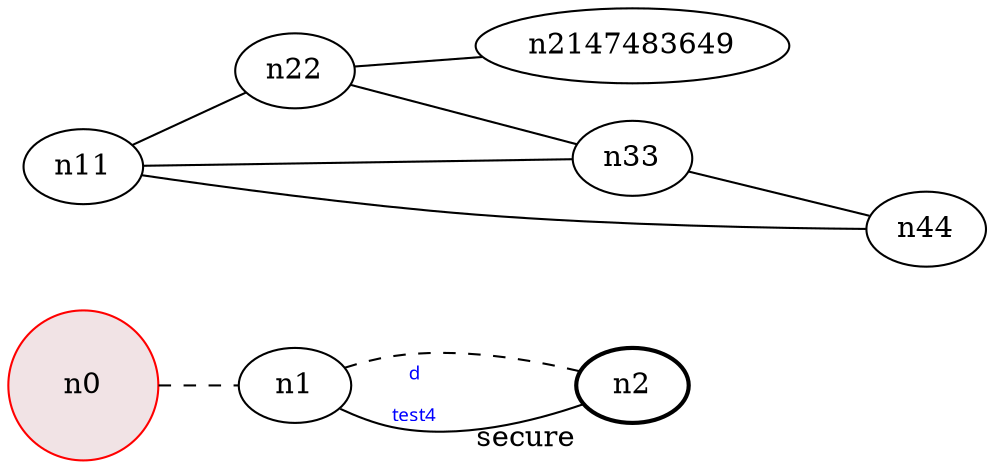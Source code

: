 graph test4 {
	rankdir=LR;
	fontcolor=blue; /* c0; c1; c0 -- c1 */
	n0 [style=dotted, fillcolor="#9223372036854775808"]; // c2; c3; c2 -- c3
	n0 [height=1, width=1, color=red, style=filled];
	n2 [style=bold, xlabel="secure"];
	n0 -- n1 -- n2[style=dashed];
	n1 -- n2 [fontname="comic sans", label="d\n\l\G", fontcolor=blue, fontsize=9];
	n11 -- n22;
	n11 -- n33;
	n11 -- n44;
	n22 -- n33;
	n22 -- n2147483649;
	n33 -- n44;
}
